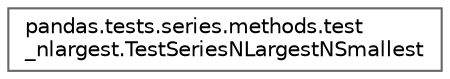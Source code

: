 digraph "Graphical Class Hierarchy"
{
 // LATEX_PDF_SIZE
  bgcolor="transparent";
  edge [fontname=Helvetica,fontsize=10,labelfontname=Helvetica,labelfontsize=10];
  node [fontname=Helvetica,fontsize=10,shape=box,height=0.2,width=0.4];
  rankdir="LR";
  Node0 [id="Node000000",label="pandas.tests.series.methods.test\l_nlargest.TestSeriesNLargestNSmallest",height=0.2,width=0.4,color="grey40", fillcolor="white", style="filled",URL="$d6/def/classpandas_1_1tests_1_1series_1_1methods_1_1test__nlargest_1_1TestSeriesNLargestNSmallest.html",tooltip=" "];
}
